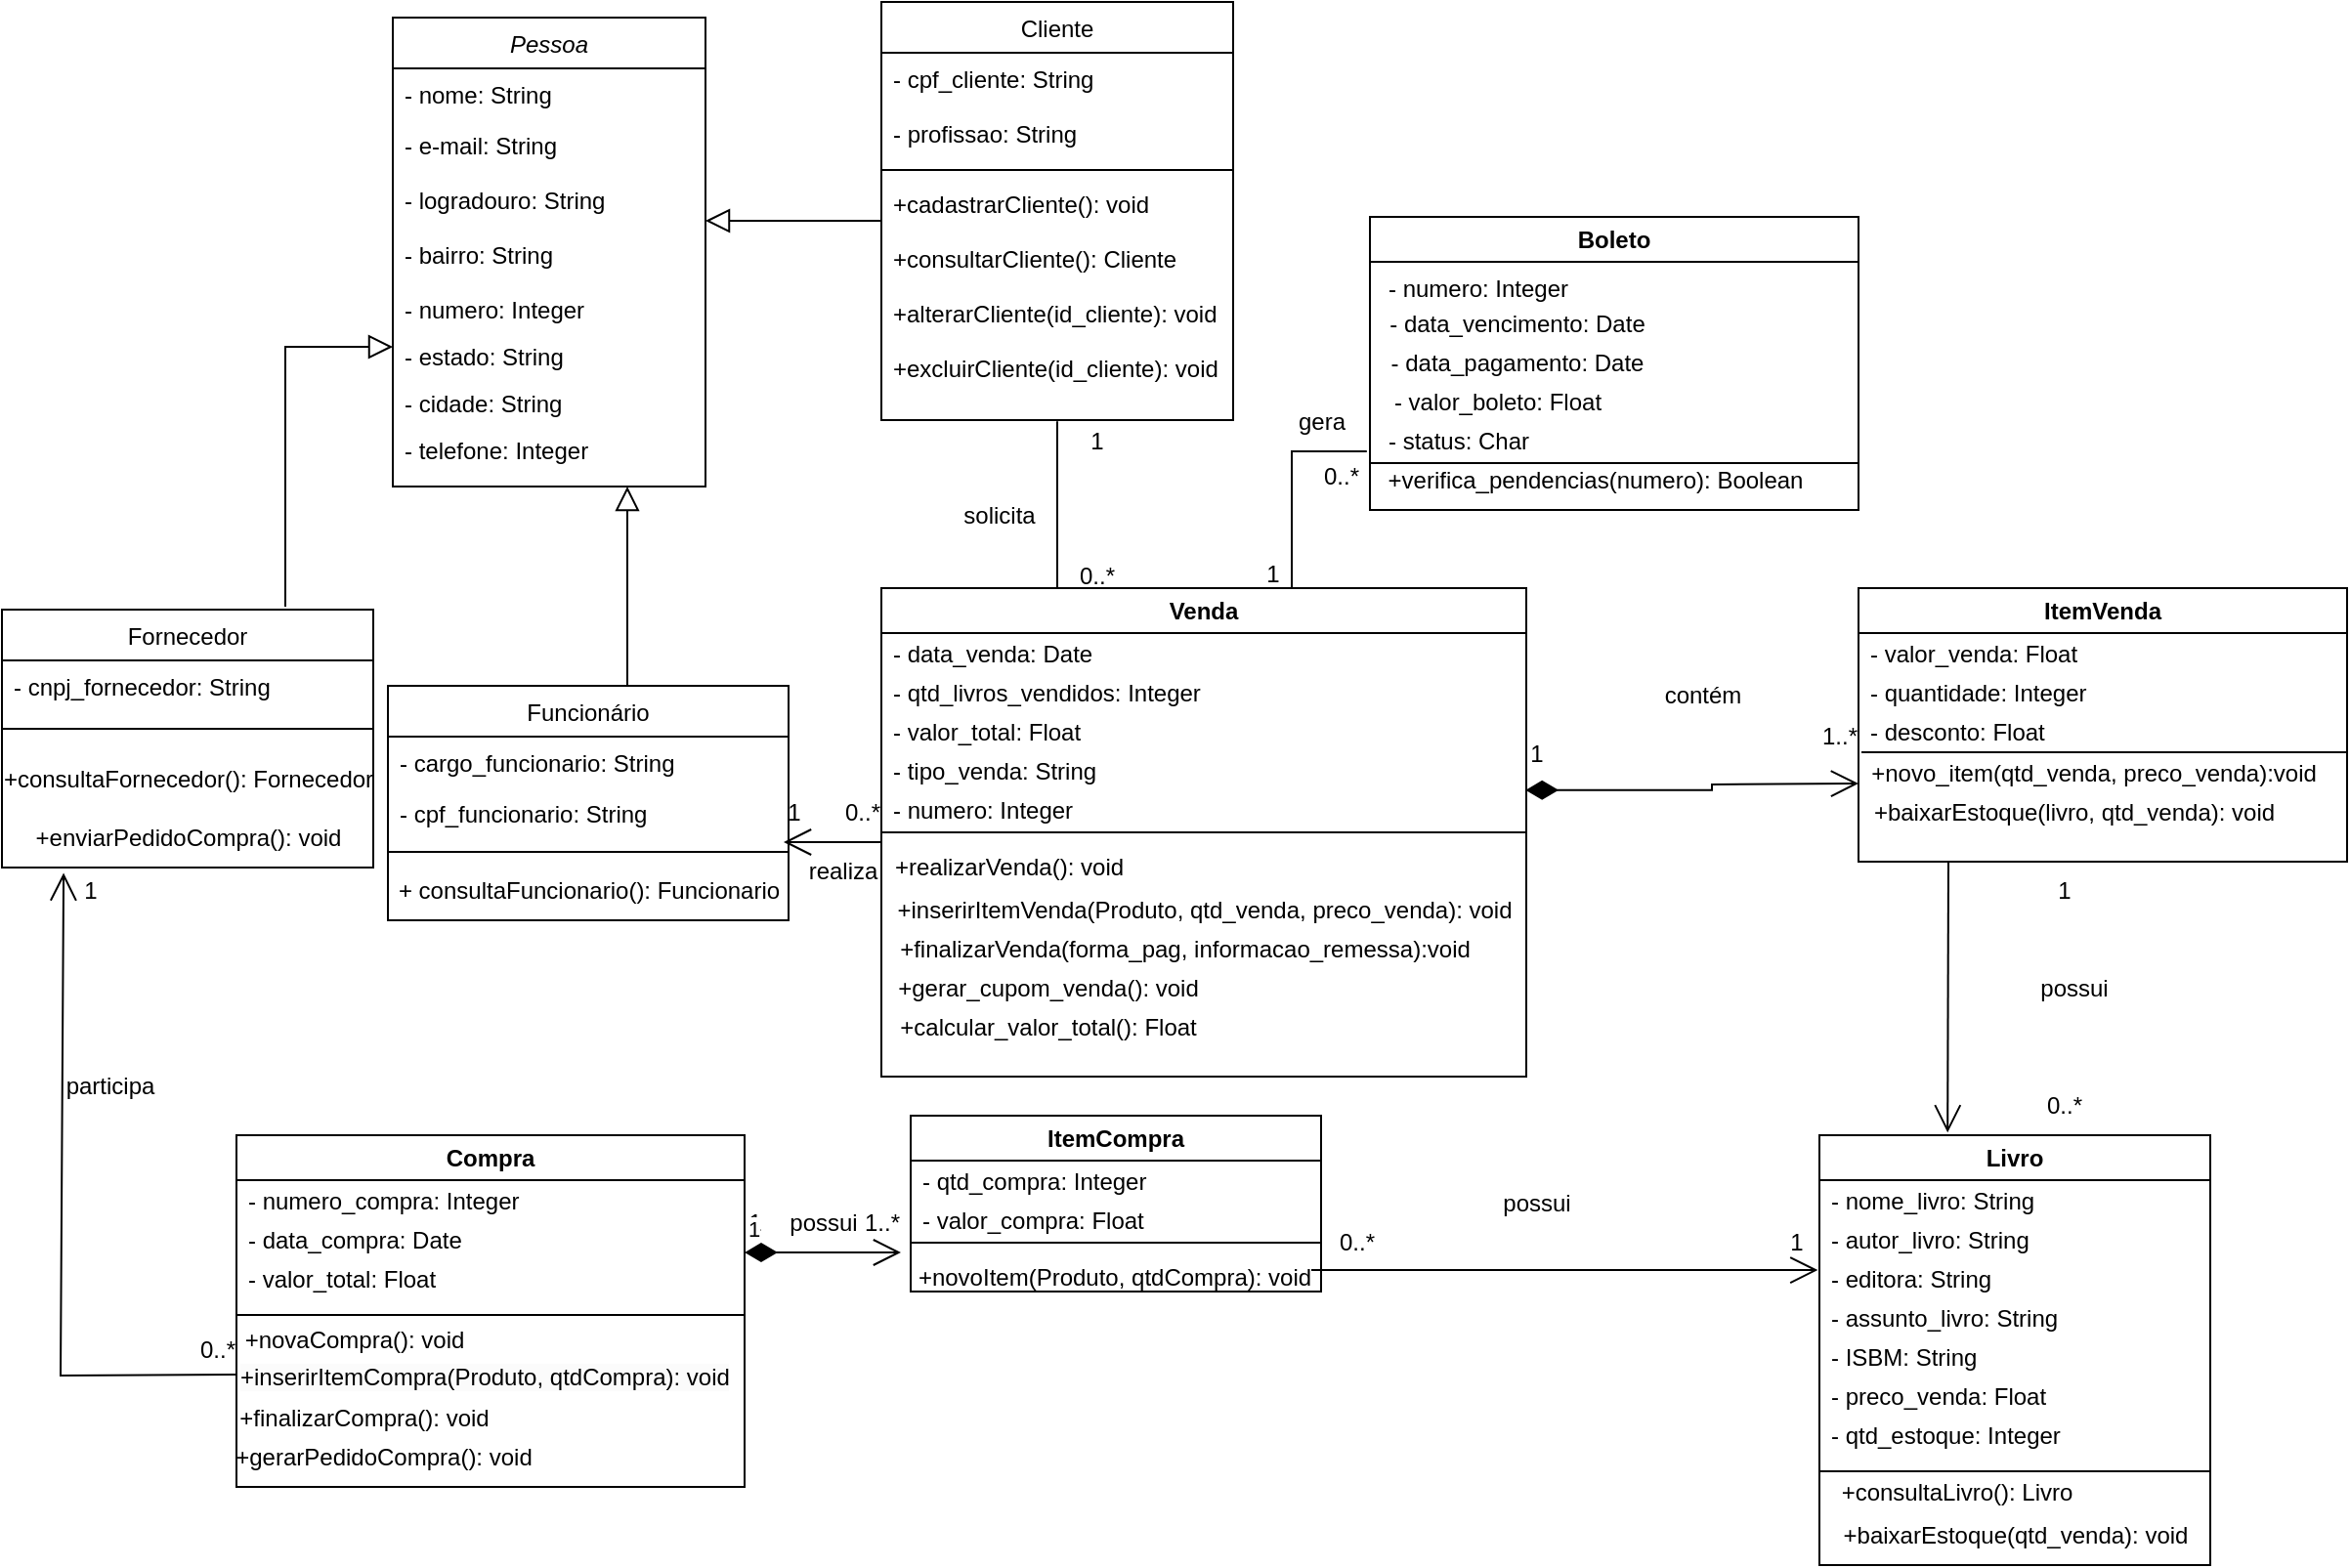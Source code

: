 <mxfile version="21.7.1" type="github">
  <diagram id="C5RBs43oDa-KdzZeNtuy" name="Page-1">
    <mxGraphModel dx="2117" dy="1735" grid="1" gridSize="10" guides="1" tooltips="1" connect="1" arrows="1" fold="1" page="1" pageScale="1" pageWidth="827" pageHeight="1169" math="0" shadow="0">
      <root>
        <mxCell id="WIyWlLk6GJQsqaUBKTNV-0" />
        <mxCell id="WIyWlLk6GJQsqaUBKTNV-1" parent="WIyWlLk6GJQsqaUBKTNV-0" />
        <mxCell id="zkfFHV4jXpPFQw0GAbJ--0" value="Pessoa" style="swimlane;fontStyle=2;align=center;verticalAlign=top;childLayout=stackLayout;horizontal=1;startSize=26;horizontalStack=0;resizeParent=1;resizeLast=0;collapsible=1;marginBottom=0;rounded=0;shadow=0;strokeWidth=1;" parent="WIyWlLk6GJQsqaUBKTNV-1" vertex="1">
          <mxGeometry x="150" y="-92" width="160" height="240" as="geometry">
            <mxRectangle x="230" y="140" width="160" height="26" as="alternateBounds" />
          </mxGeometry>
        </mxCell>
        <mxCell id="8dxnfPyvJ1v5oPELOGiW-13" value="- nome: String" style="text;align=left;verticalAlign=top;spacingLeft=4;spacingRight=4;overflow=hidden;rotatable=0;points=[[0,0.5],[1,0.5]];portConstraint=eastwest;" vertex="1" parent="zkfFHV4jXpPFQw0GAbJ--0">
          <mxGeometry y="26" width="160" height="26" as="geometry" />
        </mxCell>
        <mxCell id="8dxnfPyvJ1v5oPELOGiW-15" value="- e-mail: String" style="text;align=left;verticalAlign=top;spacingLeft=4;spacingRight=4;overflow=hidden;rotatable=0;points=[[0,0.5],[1,0.5]];portConstraint=eastwest;rounded=0;shadow=0;html=0;" vertex="1" parent="zkfFHV4jXpPFQw0GAbJ--0">
          <mxGeometry y="52" width="160" height="28" as="geometry" />
        </mxCell>
        <mxCell id="8dxnfPyvJ1v5oPELOGiW-14" value="- logradouro: String" style="text;align=left;verticalAlign=top;spacingLeft=4;spacingRight=4;overflow=hidden;rotatable=0;points=[[0,0.5],[1,0.5]];portConstraint=eastwest;rounded=0;shadow=0;html=0;" vertex="1" parent="zkfFHV4jXpPFQw0GAbJ--0">
          <mxGeometry y="80" width="160" height="28" as="geometry" />
        </mxCell>
        <mxCell id="8dxnfPyvJ1v5oPELOGiW-121" value="- bairro: String" style="text;align=left;verticalAlign=top;spacingLeft=4;spacingRight=4;overflow=hidden;rotatable=0;points=[[0,0.5],[1,0.5]];portConstraint=eastwest;rounded=0;shadow=0;html=0;" vertex="1" parent="zkfFHV4jXpPFQw0GAbJ--0">
          <mxGeometry y="108" width="160" height="28" as="geometry" />
        </mxCell>
        <mxCell id="8dxnfPyvJ1v5oPELOGiW-16" value="- numero: Integer" style="text;align=left;verticalAlign=top;spacingLeft=4;spacingRight=4;overflow=hidden;rotatable=0;points=[[0,0.5],[1,0.5]];portConstraint=eastwest;rounded=0;shadow=0;html=0;" vertex="1" parent="zkfFHV4jXpPFQw0GAbJ--0">
          <mxGeometry y="136" width="160" height="24" as="geometry" />
        </mxCell>
        <mxCell id="8dxnfPyvJ1v5oPELOGiW-123" value="- estado: String" style="text;align=left;verticalAlign=top;spacingLeft=4;spacingRight=4;overflow=hidden;rotatable=0;points=[[0,0.5],[1,0.5]];portConstraint=eastwest;rounded=0;shadow=0;html=0;" vertex="1" parent="zkfFHV4jXpPFQw0GAbJ--0">
          <mxGeometry y="160" width="160" height="24" as="geometry" />
        </mxCell>
        <mxCell id="8dxnfPyvJ1v5oPELOGiW-124" value="- cidade: String" style="text;align=left;verticalAlign=top;spacingLeft=4;spacingRight=4;overflow=hidden;rotatable=0;points=[[0,0.5],[1,0.5]];portConstraint=eastwest;rounded=0;shadow=0;html=0;" vertex="1" parent="zkfFHV4jXpPFQw0GAbJ--0">
          <mxGeometry y="184" width="160" height="24" as="geometry" />
        </mxCell>
        <mxCell id="8dxnfPyvJ1v5oPELOGiW-125" value="- telefone: Integer" style="text;align=left;verticalAlign=top;spacingLeft=4;spacingRight=4;overflow=hidden;rotatable=0;points=[[0,0.5],[1,0.5]];portConstraint=eastwest;rounded=0;shadow=0;html=0;" vertex="1" parent="zkfFHV4jXpPFQw0GAbJ--0">
          <mxGeometry y="208" width="160" height="24" as="geometry" />
        </mxCell>
        <mxCell id="zkfFHV4jXpPFQw0GAbJ--6" value="Cliente" style="swimlane;fontStyle=0;align=center;verticalAlign=top;childLayout=stackLayout;horizontal=1;startSize=26;horizontalStack=0;resizeParent=1;resizeLast=0;collapsible=1;marginBottom=0;rounded=0;shadow=0;strokeWidth=1;" parent="WIyWlLk6GJQsqaUBKTNV-1" vertex="1">
          <mxGeometry x="400" y="-100" width="180" height="214" as="geometry">
            <mxRectangle x="130" y="380" width="160" height="26" as="alternateBounds" />
          </mxGeometry>
        </mxCell>
        <mxCell id="8dxnfPyvJ1v5oPELOGiW-11" value="- cpf_cliente: String" style="text;align=left;verticalAlign=top;spacingLeft=4;spacingRight=4;overflow=hidden;rotatable=0;points=[[0,0.5],[1,0.5]];portConstraint=eastwest;rounded=0;shadow=0;html=0;" vertex="1" parent="zkfFHV4jXpPFQw0GAbJ--6">
          <mxGeometry y="26" width="180" height="28" as="geometry" />
        </mxCell>
        <mxCell id="8dxnfPyvJ1v5oPELOGiW-9" value="- profissao: String" style="text;align=left;verticalAlign=top;spacingLeft=4;spacingRight=4;overflow=hidden;rotatable=0;points=[[0,0.5],[1,0.5]];portConstraint=eastwest;rounded=0;shadow=0;html=0;" vertex="1" parent="zkfFHV4jXpPFQw0GAbJ--6">
          <mxGeometry y="54" width="180" height="28" as="geometry" />
        </mxCell>
        <mxCell id="8dxnfPyvJ1v5oPELOGiW-127" value="" style="line;strokeWidth=1;fillColor=none;align=left;verticalAlign=middle;spacingTop=-1;spacingLeft=3;spacingRight=3;rotatable=0;labelPosition=right;points=[];portConstraint=eastwest;strokeColor=inherit;" vertex="1" parent="zkfFHV4jXpPFQw0GAbJ--6">
          <mxGeometry y="82" width="180" height="8" as="geometry" />
        </mxCell>
        <mxCell id="8dxnfPyvJ1v5oPELOGiW-130" value="+cadastrarCliente(): void" style="text;align=left;verticalAlign=top;spacingLeft=4;spacingRight=4;overflow=hidden;rotatable=0;points=[[0,0.5],[1,0.5]];portConstraint=eastwest;rounded=0;shadow=0;html=0;" vertex="1" parent="zkfFHV4jXpPFQw0GAbJ--6">
          <mxGeometry y="90" width="180" height="28" as="geometry" />
        </mxCell>
        <mxCell id="8dxnfPyvJ1v5oPELOGiW-131" value="+consultarCliente(): Cliente" style="text;align=left;verticalAlign=top;spacingLeft=4;spacingRight=4;overflow=hidden;rotatable=0;points=[[0,0.5],[1,0.5]];portConstraint=eastwest;rounded=0;shadow=0;html=0;" vertex="1" parent="zkfFHV4jXpPFQw0GAbJ--6">
          <mxGeometry y="118" width="180" height="28" as="geometry" />
        </mxCell>
        <mxCell id="8dxnfPyvJ1v5oPELOGiW-132" value="+alterarCliente(id_cliente): void" style="text;align=left;verticalAlign=top;spacingLeft=4;spacingRight=4;overflow=hidden;rotatable=0;points=[[0,0.5],[1,0.5]];portConstraint=eastwest;rounded=0;shadow=0;html=0;" vertex="1" parent="zkfFHV4jXpPFQw0GAbJ--6">
          <mxGeometry y="146" width="180" height="28" as="geometry" />
        </mxCell>
        <mxCell id="8dxnfPyvJ1v5oPELOGiW-133" value="+excluirCliente(id_cliente): void" style="text;align=left;verticalAlign=top;spacingLeft=4;spacingRight=4;overflow=hidden;rotatable=0;points=[[0,0.5],[1,0.5]];portConstraint=eastwest;rounded=0;shadow=0;html=0;" vertex="1" parent="zkfFHV4jXpPFQw0GAbJ--6">
          <mxGeometry y="174" width="180" height="28" as="geometry" />
        </mxCell>
        <mxCell id="zkfFHV4jXpPFQw0GAbJ--12" value="" style="endArrow=block;endSize=10;endFill=0;shadow=0;strokeWidth=1;rounded=0;edgeStyle=elbowEdgeStyle;elbow=vertical;exitX=0.5;exitY=0;exitDx=0;exitDy=0;" parent="WIyWlLk6GJQsqaUBKTNV-1" edge="1">
          <mxGeometry width="160" relative="1" as="geometry">
            <mxPoint x="95" y="209.5" as="sourcePoint" />
            <mxPoint x="150" y="76.5" as="targetPoint" />
            <Array as="points">
              <mxPoint x="120" y="76.5" />
            </Array>
          </mxGeometry>
        </mxCell>
        <mxCell id="zkfFHV4jXpPFQw0GAbJ--13" value="Funcionário" style="swimlane;fontStyle=0;align=center;verticalAlign=top;childLayout=stackLayout;horizontal=1;startSize=26;horizontalStack=0;resizeParent=1;resizeLast=0;collapsible=1;marginBottom=0;rounded=0;shadow=0;strokeWidth=1;" parent="WIyWlLk6GJQsqaUBKTNV-1" vertex="1">
          <mxGeometry x="147.5" y="250" width="205" height="120" as="geometry">
            <mxRectangle x="340" y="380" width="170" height="26" as="alternateBounds" />
          </mxGeometry>
        </mxCell>
        <mxCell id="zkfFHV4jXpPFQw0GAbJ--14" value="- cargo_funcionario: String" style="text;align=left;verticalAlign=top;spacingLeft=4;spacingRight=4;overflow=hidden;rotatable=0;points=[[0,0.5],[1,0.5]];portConstraint=eastwest;" parent="zkfFHV4jXpPFQw0GAbJ--13" vertex="1">
          <mxGeometry y="26" width="205" height="26" as="geometry" />
        </mxCell>
        <mxCell id="8dxnfPyvJ1v5oPELOGiW-18" value="- cpf_funcionario: String" style="text;align=left;verticalAlign=top;spacingLeft=4;spacingRight=4;overflow=hidden;rotatable=0;points=[[0,0.5],[1,0.5]];portConstraint=eastwest;" vertex="1" parent="zkfFHV4jXpPFQw0GAbJ--13">
          <mxGeometry y="52" width="205" height="28" as="geometry" />
        </mxCell>
        <mxCell id="8dxnfPyvJ1v5oPELOGiW-140" value="" style="line;strokeWidth=1;fillColor=none;align=left;verticalAlign=middle;spacingTop=-1;spacingLeft=3;spacingRight=3;rotatable=0;labelPosition=right;points=[];portConstraint=eastwest;strokeColor=inherit;" vertex="1" parent="zkfFHV4jXpPFQw0GAbJ--13">
          <mxGeometry y="80" width="205" height="10" as="geometry" />
        </mxCell>
        <mxCell id="8dxnfPyvJ1v5oPELOGiW-141" value="+ consultaFuncionario(): Funcionario" style="text;html=1;align=center;verticalAlign=middle;resizable=0;points=[];autosize=1;strokeColor=none;fillColor=none;" vertex="1" parent="zkfFHV4jXpPFQw0GAbJ--13">
          <mxGeometry y="90" width="205" height="30" as="geometry" />
        </mxCell>
        <mxCell id="zkfFHV4jXpPFQw0GAbJ--16" value="" style="endArrow=block;endSize=10;endFill=0;shadow=0;strokeWidth=1;rounded=0;edgeStyle=elbowEdgeStyle;elbow=vertical;" parent="WIyWlLk6GJQsqaUBKTNV-1" source="zkfFHV4jXpPFQw0GAbJ--13" target="zkfFHV4jXpPFQw0GAbJ--0" edge="1">
          <mxGeometry width="160" relative="1" as="geometry">
            <mxPoint x="140" y="263" as="sourcePoint" />
            <mxPoint x="240" y="161" as="targetPoint" />
            <Array as="points">
              <mxPoint x="270" y="170" />
            </Array>
          </mxGeometry>
        </mxCell>
        <mxCell id="zkfFHV4jXpPFQw0GAbJ--17" value="Fornecedor" style="swimlane;fontStyle=0;align=center;verticalAlign=top;childLayout=stackLayout;horizontal=1;startSize=26;horizontalStack=0;resizeParent=1;resizeLast=0;collapsible=1;marginBottom=0;rounded=0;shadow=0;strokeWidth=1;" parent="WIyWlLk6GJQsqaUBKTNV-1" vertex="1">
          <mxGeometry x="-50" y="211" width="190" height="132" as="geometry">
            <mxRectangle x="550" y="140" width="160" height="26" as="alternateBounds" />
          </mxGeometry>
        </mxCell>
        <mxCell id="zkfFHV4jXpPFQw0GAbJ--18" value="- cnpj_fornecedor: String" style="text;align=left;verticalAlign=top;spacingLeft=4;spacingRight=4;overflow=hidden;rotatable=0;points=[[0,0.5],[1,0.5]];portConstraint=eastwest;" parent="zkfFHV4jXpPFQw0GAbJ--17" vertex="1">
          <mxGeometry y="26" width="190" height="24" as="geometry" />
        </mxCell>
        <mxCell id="8dxnfPyvJ1v5oPELOGiW-161" value="" style="line;strokeWidth=1;fillColor=none;align=left;verticalAlign=middle;spacingTop=-1;spacingLeft=3;spacingRight=3;rotatable=0;labelPosition=right;points=[];portConstraint=eastwest;strokeColor=inherit;" vertex="1" parent="zkfFHV4jXpPFQw0GAbJ--17">
          <mxGeometry y="50" width="190" height="22" as="geometry" />
        </mxCell>
        <mxCell id="8dxnfPyvJ1v5oPELOGiW-163" value="+consultaFornecedor(): Fornecedor" style="text;html=1;align=center;verticalAlign=middle;resizable=0;points=[];autosize=1;strokeColor=none;fillColor=none;" vertex="1" parent="zkfFHV4jXpPFQw0GAbJ--17">
          <mxGeometry y="72" width="190" height="30" as="geometry" />
        </mxCell>
        <mxCell id="8dxnfPyvJ1v5oPELOGiW-187" value="+enviarPedidoCompra(): void" style="text;html=1;align=center;verticalAlign=middle;resizable=0;points=[];autosize=1;strokeColor=none;fillColor=none;" vertex="1" parent="zkfFHV4jXpPFQw0GAbJ--17">
          <mxGeometry y="102" width="190" height="30" as="geometry" />
        </mxCell>
        <mxCell id="8dxnfPyvJ1v5oPELOGiW-19" value="Livro" style="swimlane;whiteSpace=wrap;html=1;startSize=23;" vertex="1" parent="WIyWlLk6GJQsqaUBKTNV-1">
          <mxGeometry x="880" y="480" width="200" height="220" as="geometry" />
        </mxCell>
        <mxCell id="8dxnfPyvJ1v5oPELOGiW-21" value="- nome_livro: String" style="text;align=left;verticalAlign=top;spacingLeft=4;spacingRight=4;overflow=hidden;rotatable=0;points=[[0,0.5],[1,0.5]];portConstraint=eastwest;rounded=0;shadow=0;html=0;" vertex="1" parent="8dxnfPyvJ1v5oPELOGiW-19">
          <mxGeometry y="20" width="150" height="28" as="geometry" />
        </mxCell>
        <mxCell id="8dxnfPyvJ1v5oPELOGiW-22" value="- autor_livro: String" style="text;align=left;verticalAlign=top;spacingLeft=4;spacingRight=4;overflow=hidden;rotatable=0;points=[[0,0.5],[1,0.5]];portConstraint=eastwest;rounded=0;shadow=0;html=0;" vertex="1" parent="8dxnfPyvJ1v5oPELOGiW-19">
          <mxGeometry y="40" width="150" height="28" as="geometry" />
        </mxCell>
        <mxCell id="8dxnfPyvJ1v5oPELOGiW-23" value="- editora: String" style="text;align=left;verticalAlign=top;spacingLeft=4;spacingRight=4;overflow=hidden;rotatable=0;points=[[0,0.5],[1,0.5]];portConstraint=eastwest;rounded=0;shadow=0;html=0;" vertex="1" parent="8dxnfPyvJ1v5oPELOGiW-19">
          <mxGeometry y="60" width="150" height="28" as="geometry" />
        </mxCell>
        <mxCell id="8dxnfPyvJ1v5oPELOGiW-24" value="- assunto_livro: String" style="text;align=left;verticalAlign=top;spacingLeft=4;spacingRight=4;overflow=hidden;rotatable=0;points=[[0,0.5],[1,0.5]];portConstraint=eastwest;rounded=0;shadow=0;html=0;" vertex="1" parent="8dxnfPyvJ1v5oPELOGiW-19">
          <mxGeometry y="80" width="150" height="28" as="geometry" />
        </mxCell>
        <mxCell id="8dxnfPyvJ1v5oPELOGiW-25" value="- ISBM: String" style="text;align=left;verticalAlign=top;spacingLeft=4;spacingRight=4;overflow=hidden;rotatable=0;points=[[0,0.5],[1,0.5]];portConstraint=eastwest;rounded=0;shadow=0;html=0;" vertex="1" parent="8dxnfPyvJ1v5oPELOGiW-19">
          <mxGeometry y="100" width="150" height="28" as="geometry" />
        </mxCell>
        <mxCell id="8dxnfPyvJ1v5oPELOGiW-27" value="- preco_venda: Float" style="text;align=left;verticalAlign=top;spacingLeft=4;spacingRight=4;overflow=hidden;rotatable=0;points=[[0,0.5],[1,0.5]];portConstraint=eastwest;rounded=0;shadow=0;html=0;" vertex="1" parent="8dxnfPyvJ1v5oPELOGiW-19">
          <mxGeometry y="120" width="150" height="28" as="geometry" />
        </mxCell>
        <mxCell id="8dxnfPyvJ1v5oPELOGiW-28" value="- qtd_estoque: Integer" style="text;align=left;verticalAlign=top;spacingLeft=4;spacingRight=4;overflow=hidden;rotatable=0;points=[[0,0.5],[1,0.5]];portConstraint=eastwest;rounded=0;shadow=0;html=0;" vertex="1" parent="8dxnfPyvJ1v5oPELOGiW-19">
          <mxGeometry y="140" width="150" height="28" as="geometry" />
        </mxCell>
        <mxCell id="8dxnfPyvJ1v5oPELOGiW-158" value="" style="line;strokeWidth=1;fillColor=none;align=left;verticalAlign=middle;spacingTop=-1;spacingLeft=3;spacingRight=3;rotatable=0;labelPosition=right;points=[];portConstraint=eastwest;strokeColor=inherit;" vertex="1" parent="8dxnfPyvJ1v5oPELOGiW-19">
          <mxGeometry y="168" width="200" height="8" as="geometry" />
        </mxCell>
        <mxCell id="8dxnfPyvJ1v5oPELOGiW-159" value="+consultaLivro(): Livro" style="text;html=1;align=center;verticalAlign=middle;resizable=0;points=[];autosize=1;strokeColor=none;fillColor=none;" vertex="1" parent="8dxnfPyvJ1v5oPELOGiW-19">
          <mxGeometry y="168" width="140" height="30" as="geometry" />
        </mxCell>
        <mxCell id="8dxnfPyvJ1v5oPELOGiW-160" value="+baixarEstoque(qtd_venda): void" style="text;html=1;align=center;verticalAlign=middle;resizable=0;points=[];autosize=1;strokeColor=none;fillColor=none;" vertex="1" parent="8dxnfPyvJ1v5oPELOGiW-19">
          <mxGeometry y="190" width="200" height="30" as="geometry" />
        </mxCell>
        <mxCell id="8dxnfPyvJ1v5oPELOGiW-29" value="Venda" style="swimlane;whiteSpace=wrap;html=1;" vertex="1" parent="WIyWlLk6GJQsqaUBKTNV-1">
          <mxGeometry x="400" y="200" width="330" height="250" as="geometry" />
        </mxCell>
        <mxCell id="8dxnfPyvJ1v5oPELOGiW-30" value="- data_venda: Date" style="text;align=left;verticalAlign=top;spacingLeft=4;spacingRight=4;overflow=hidden;rotatable=0;points=[[0,0.5],[1,0.5]];portConstraint=eastwest;rounded=0;shadow=0;html=0;" vertex="1" parent="8dxnfPyvJ1v5oPELOGiW-29">
          <mxGeometry y="20" width="150" height="28" as="geometry" />
        </mxCell>
        <mxCell id="8dxnfPyvJ1v5oPELOGiW-33" value="- qtd_livros_vendidos: Integer&#xa;" style="text;align=left;verticalAlign=top;spacingLeft=4;spacingRight=4;overflow=hidden;rotatable=0;points=[[0,0.5],[1,0.5]];portConstraint=eastwest;rounded=0;shadow=0;html=0;" vertex="1" parent="8dxnfPyvJ1v5oPELOGiW-29">
          <mxGeometry y="40" width="170" height="28" as="geometry" />
        </mxCell>
        <mxCell id="8dxnfPyvJ1v5oPELOGiW-34" value="- valor_total: Float" style="text;align=left;verticalAlign=top;spacingLeft=4;spacingRight=4;overflow=hidden;rotatable=0;points=[[0,0.5],[1,0.5]];portConstraint=eastwest;rounded=0;shadow=0;html=0;" vertex="1" parent="8dxnfPyvJ1v5oPELOGiW-29">
          <mxGeometry y="60" width="150" height="28" as="geometry" />
        </mxCell>
        <mxCell id="8dxnfPyvJ1v5oPELOGiW-35" value="- tipo_venda: String" style="text;align=left;verticalAlign=top;spacingLeft=4;spacingRight=4;overflow=hidden;rotatable=0;points=[[0,0.5],[1,0.5]];portConstraint=eastwest;rounded=0;shadow=0;html=0;" vertex="1" parent="8dxnfPyvJ1v5oPELOGiW-29">
          <mxGeometry y="80" width="150" height="28" as="geometry" />
        </mxCell>
        <mxCell id="8dxnfPyvJ1v5oPELOGiW-36" value="- numero: Integer" style="text;align=left;verticalAlign=top;spacingLeft=4;spacingRight=4;overflow=hidden;rotatable=0;points=[[0,0.5],[1,0.5]];portConstraint=eastwest;rounded=0;shadow=0;html=0;" vertex="1" parent="8dxnfPyvJ1v5oPELOGiW-29">
          <mxGeometry y="100" width="150" height="28" as="geometry" />
        </mxCell>
        <mxCell id="8dxnfPyvJ1v5oPELOGiW-134" value="" style="line;strokeWidth=1;fillColor=none;align=left;verticalAlign=middle;spacingTop=-1;spacingLeft=3;spacingRight=3;rotatable=0;labelPosition=right;points=[];portConstraint=eastwest;strokeColor=inherit;" vertex="1" parent="8dxnfPyvJ1v5oPELOGiW-29">
          <mxGeometry y="120" width="330" height="10" as="geometry" />
        </mxCell>
        <mxCell id="8dxnfPyvJ1v5oPELOGiW-143" value="+realizarVenda(): void" style="text;html=1;align=center;verticalAlign=middle;resizable=0;points=[];autosize=1;strokeColor=none;fillColor=none;" vertex="1" parent="8dxnfPyvJ1v5oPELOGiW-29">
          <mxGeometry x="-5" y="128" width="140" height="30" as="geometry" />
        </mxCell>
        <mxCell id="8dxnfPyvJ1v5oPELOGiW-149" value="+finalizarVenda(forma_pag, informacao_remessa):void" style="text;html=1;align=center;verticalAlign=middle;resizable=0;points=[];autosize=1;strokeColor=none;fillColor=none;" vertex="1" parent="8dxnfPyvJ1v5oPELOGiW-29">
          <mxGeometry x="-5" y="170" width="320" height="30" as="geometry" />
        </mxCell>
        <mxCell id="8dxnfPyvJ1v5oPELOGiW-144" value="+inserirItemVenda(Produto, qtd_venda, preco_venda): void" style="text;html=1;align=center;verticalAlign=middle;resizable=0;points=[];autosize=1;strokeColor=none;fillColor=none;" vertex="1" parent="8dxnfPyvJ1v5oPELOGiW-29">
          <mxGeometry x="-5" y="150" width="340" height="30" as="geometry" />
        </mxCell>
        <mxCell id="8dxnfPyvJ1v5oPELOGiW-150" value="+gerar_cupom_venda(): void" style="text;html=1;align=center;verticalAlign=middle;resizable=0;points=[];autosize=1;strokeColor=none;fillColor=none;" vertex="1" parent="8dxnfPyvJ1v5oPELOGiW-29">
          <mxGeometry x="-5" y="190" width="180" height="30" as="geometry" />
        </mxCell>
        <mxCell id="8dxnfPyvJ1v5oPELOGiW-151" value="+calcular_valor_total(): Float" style="text;html=1;align=center;verticalAlign=middle;resizable=0;points=[];autosize=1;strokeColor=none;fillColor=none;" vertex="1" parent="8dxnfPyvJ1v5oPELOGiW-29">
          <mxGeometry x="-5" y="210" width="180" height="30" as="geometry" />
        </mxCell>
        <mxCell id="8dxnfPyvJ1v5oPELOGiW-37" value="ItemVenda" style="swimlane;whiteSpace=wrap;html=1;" vertex="1" parent="WIyWlLk6GJQsqaUBKTNV-1">
          <mxGeometry x="900" y="200" width="250" height="140" as="geometry" />
        </mxCell>
        <mxCell id="8dxnfPyvJ1v5oPELOGiW-38" value="- valor_venda: Float" style="text;align=left;verticalAlign=top;spacingLeft=4;spacingRight=4;overflow=hidden;rotatable=0;points=[[0,0.5],[1,0.5]];portConstraint=eastwest;rounded=0;shadow=0;html=0;" vertex="1" parent="8dxnfPyvJ1v5oPELOGiW-37">
          <mxGeometry y="20" width="150" height="28" as="geometry" />
        </mxCell>
        <mxCell id="8dxnfPyvJ1v5oPELOGiW-39" value="- quantidade: Integer" style="text;align=left;verticalAlign=top;spacingLeft=4;spacingRight=4;overflow=hidden;rotatable=0;points=[[0,0.5],[1,0.5]];portConstraint=eastwest;rounded=0;shadow=0;html=0;" vertex="1" parent="8dxnfPyvJ1v5oPELOGiW-37">
          <mxGeometry y="40" width="150" height="28" as="geometry" />
        </mxCell>
        <mxCell id="8dxnfPyvJ1v5oPELOGiW-42" value="- desconto: Float" style="text;align=left;verticalAlign=top;spacingLeft=4;spacingRight=4;overflow=hidden;rotatable=0;points=[[0,0.5],[1,0.5]];portConstraint=eastwest;rounded=0;shadow=0;html=0;" vertex="1" parent="8dxnfPyvJ1v5oPELOGiW-37">
          <mxGeometry y="60" width="150" height="28" as="geometry" />
        </mxCell>
        <mxCell id="8dxnfPyvJ1v5oPELOGiW-155" value="" style="line;strokeWidth=1;fillColor=none;align=left;verticalAlign=middle;spacingTop=-1;spacingLeft=3;spacingRight=3;rotatable=0;labelPosition=right;points=[];portConstraint=eastwest;strokeColor=inherit;" vertex="1" parent="8dxnfPyvJ1v5oPELOGiW-37">
          <mxGeometry x="1.5" y="80" width="248.5" height="8" as="geometry" />
        </mxCell>
        <mxCell id="8dxnfPyvJ1v5oPELOGiW-156" value="+novo_item(qtd_venda, preco_venda):void" style="text;html=1;align=center;verticalAlign=middle;resizable=0;points=[];autosize=1;strokeColor=none;fillColor=none;" vertex="1" parent="8dxnfPyvJ1v5oPELOGiW-37">
          <mxGeometry x="-5" y="80" width="250" height="30" as="geometry" />
        </mxCell>
        <mxCell id="8dxnfPyvJ1v5oPELOGiW-157" value="+baixarEstoque(livro, qtd_venda): void" style="text;html=1;align=center;verticalAlign=middle;resizable=0;points=[];autosize=1;strokeColor=none;fillColor=none;" vertex="1" parent="8dxnfPyvJ1v5oPELOGiW-37">
          <mxGeometry x="-5" y="100" width="230" height="30" as="geometry" />
        </mxCell>
        <mxCell id="8dxnfPyvJ1v5oPELOGiW-41" value="" style="endArrow=block;endSize=10;endFill=0;shadow=0;strokeWidth=1;rounded=0;edgeStyle=elbowEdgeStyle;elbow=vertical;" edge="1" parent="WIyWlLk6GJQsqaUBKTNV-1">
          <mxGeometry width="160" relative="1" as="geometry">
            <mxPoint x="400" y="10" as="sourcePoint" />
            <mxPoint x="310" y="12" as="targetPoint" />
            <Array as="points">
              <mxPoint x="390" y="12" />
            </Array>
          </mxGeometry>
        </mxCell>
        <mxCell id="8dxnfPyvJ1v5oPELOGiW-45" value="realiza" style="text;html=1;align=center;verticalAlign=middle;resizable=0;points=[];autosize=1;strokeColor=none;fillColor=none;" vertex="1" parent="WIyWlLk6GJQsqaUBKTNV-1">
          <mxGeometry x="350" y="330" width="60" height="30" as="geometry" />
        </mxCell>
        <mxCell id="8dxnfPyvJ1v5oPELOGiW-51" value="ItemCompra" style="swimlane;whiteSpace=wrap;html=1;startSize=23;" vertex="1" parent="WIyWlLk6GJQsqaUBKTNV-1">
          <mxGeometry x="415" y="470" width="210" height="90" as="geometry" />
        </mxCell>
        <mxCell id="8dxnfPyvJ1v5oPELOGiW-53" value="- qtd_compra: Integer" style="text;align=left;verticalAlign=top;spacingLeft=4;spacingRight=4;overflow=hidden;rotatable=0;points=[[0,0.5],[1,0.5]];portConstraint=eastwest;rounded=0;shadow=0;html=0;" vertex="1" parent="8dxnfPyvJ1v5oPELOGiW-51">
          <mxGeometry y="20" width="150" height="28" as="geometry" />
        </mxCell>
        <mxCell id="8dxnfPyvJ1v5oPELOGiW-54" value="- valor_compra: Float" style="text;align=left;verticalAlign=top;spacingLeft=4;spacingRight=4;overflow=hidden;rotatable=0;points=[[0,0.5],[1,0.5]];portConstraint=eastwest;rounded=0;shadow=0;html=0;" vertex="1" parent="8dxnfPyvJ1v5oPELOGiW-51">
          <mxGeometry y="40" width="150" height="28" as="geometry" />
        </mxCell>
        <mxCell id="8dxnfPyvJ1v5oPELOGiW-176" value="" style="line;strokeWidth=1;fillColor=none;align=left;verticalAlign=middle;spacingTop=-1;spacingLeft=3;spacingRight=3;rotatable=0;labelPosition=right;points=[];portConstraint=eastwest;strokeColor=inherit;" vertex="1" parent="8dxnfPyvJ1v5oPELOGiW-51">
          <mxGeometry y="61" width="210" height="8" as="geometry" />
        </mxCell>
        <mxCell id="8dxnfPyvJ1v5oPELOGiW-178" value="+novoItem(Produto, qtdCompra): void" style="text;html=1;align=center;verticalAlign=middle;resizable=0;points=[];autosize=1;strokeColor=none;fillColor=none;" vertex="1" parent="8dxnfPyvJ1v5oPELOGiW-51">
          <mxGeometry x="-6.25" y="68" width="220" height="30" as="geometry" />
        </mxCell>
        <mxCell id="8dxnfPyvJ1v5oPELOGiW-55" value="Compra" style="swimlane;whiteSpace=wrap;html=1;startSize=23;" vertex="1" parent="WIyWlLk6GJQsqaUBKTNV-1">
          <mxGeometry x="70" y="480" width="260" height="180" as="geometry" />
        </mxCell>
        <mxCell id="8dxnfPyvJ1v5oPELOGiW-56" value="- numero_compra: Integer" style="text;align=left;verticalAlign=top;spacingLeft=4;spacingRight=4;overflow=hidden;rotatable=0;points=[[0,0.5],[1,0.5]];portConstraint=eastwest;rounded=0;shadow=0;html=0;" vertex="1" parent="8dxnfPyvJ1v5oPELOGiW-55">
          <mxGeometry y="20" width="150" height="28" as="geometry" />
        </mxCell>
        <mxCell id="8dxnfPyvJ1v5oPELOGiW-58" value="- data_compra: Date" style="text;align=left;verticalAlign=top;spacingLeft=4;spacingRight=4;overflow=hidden;rotatable=0;points=[[0,0.5],[1,0.5]];portConstraint=eastwest;rounded=0;shadow=0;html=0;" vertex="1" parent="8dxnfPyvJ1v5oPELOGiW-55">
          <mxGeometry y="40" width="150" height="28" as="geometry" />
        </mxCell>
        <mxCell id="8dxnfPyvJ1v5oPELOGiW-59" value="- valor_total: Float" style="text;align=left;verticalAlign=top;spacingLeft=4;spacingRight=4;overflow=hidden;rotatable=0;points=[[0,0.5],[1,0.5]];portConstraint=eastwest;rounded=0;shadow=0;html=0;" vertex="1" parent="8dxnfPyvJ1v5oPELOGiW-55">
          <mxGeometry y="60" width="150" height="28" as="geometry" />
        </mxCell>
        <mxCell id="8dxnfPyvJ1v5oPELOGiW-168" value="" style="line;strokeWidth=1;fillColor=none;align=left;verticalAlign=middle;spacingTop=-1;spacingLeft=3;spacingRight=3;rotatable=0;labelPosition=right;points=[];portConstraint=eastwest;strokeColor=inherit;" vertex="1" parent="8dxnfPyvJ1v5oPELOGiW-55">
          <mxGeometry y="88" width="260" height="8" as="geometry" />
        </mxCell>
        <mxCell id="8dxnfPyvJ1v5oPELOGiW-169" value="+novaCompra(): void&lt;br&gt;" style="text;html=1;align=center;verticalAlign=middle;resizable=0;points=[];autosize=1;strokeColor=none;fillColor=none;" vertex="1" parent="8dxnfPyvJ1v5oPELOGiW-55">
          <mxGeometry x="-10" y="90" width="140" height="30" as="geometry" />
        </mxCell>
        <mxCell id="8dxnfPyvJ1v5oPELOGiW-170" value="&lt;span style=&quot;color: rgb(0, 0, 0); font-family: Helvetica; font-size: 12px; font-style: normal; font-variant-ligatures: normal; font-variant-caps: normal; font-weight: 400; letter-spacing: normal; orphans: 2; text-align: center; text-indent: 0px; text-transform: none; widows: 2; word-spacing: 0px; -webkit-text-stroke-width: 0px; background-color: rgb(251, 251, 251); text-decoration-thickness: initial; text-decoration-style: initial; text-decoration-color: initial; float: none; display: inline !important;&quot;&gt;+inserirItemCompra(Produto, qtdCompra): void&lt;/span&gt;" style="text;whiteSpace=wrap;html=1;" vertex="1" parent="8dxnfPyvJ1v5oPELOGiW-55">
          <mxGeometry y="110" width="260" height="25" as="geometry" />
        </mxCell>
        <mxCell id="8dxnfPyvJ1v5oPELOGiW-173" value="+finalizarCompra(): void" style="text;html=1;align=center;verticalAlign=middle;resizable=0;points=[];autosize=1;strokeColor=none;fillColor=none;" vertex="1" parent="8dxnfPyvJ1v5oPELOGiW-55">
          <mxGeometry x="-10" y="130" width="150" height="30" as="geometry" />
        </mxCell>
        <mxCell id="8dxnfPyvJ1v5oPELOGiW-174" value="+gerarPedidoCompra(): void" style="text;html=1;align=center;verticalAlign=middle;resizable=0;points=[];autosize=1;strokeColor=none;fillColor=none;" vertex="1" parent="8dxnfPyvJ1v5oPELOGiW-55">
          <mxGeometry x="-15" y="150" width="180" height="30" as="geometry" />
        </mxCell>
        <mxCell id="8dxnfPyvJ1v5oPELOGiW-69" value="participa" style="text;html=1;align=center;verticalAlign=middle;resizable=0;points=[];autosize=1;strokeColor=none;fillColor=none;" vertex="1" parent="WIyWlLk6GJQsqaUBKTNV-1">
          <mxGeometry x="-30" y="440" width="70" height="30" as="geometry" />
        </mxCell>
        <mxCell id="8dxnfPyvJ1v5oPELOGiW-71" value="possui" style="text;html=1;align=center;verticalAlign=middle;resizable=0;points=[];autosize=1;strokeColor=none;fillColor=none;" vertex="1" parent="WIyWlLk6GJQsqaUBKTNV-1">
          <mxGeometry x="340" y="510" width="60" height="30" as="geometry" />
        </mxCell>
        <mxCell id="8dxnfPyvJ1v5oPELOGiW-75" value="Boleto" style="swimlane;whiteSpace=wrap;html=1;" vertex="1" parent="WIyWlLk6GJQsqaUBKTNV-1">
          <mxGeometry x="650" y="10" width="250" height="150" as="geometry" />
        </mxCell>
        <mxCell id="8dxnfPyvJ1v5oPELOGiW-81" value="- numero: Integer" style="text;html=1;align=center;verticalAlign=middle;resizable=0;points=[];autosize=1;strokeColor=none;fillColor=none;" vertex="1" parent="8dxnfPyvJ1v5oPELOGiW-75">
          <mxGeometry x="-5" y="22" width="120" height="30" as="geometry" />
        </mxCell>
        <mxCell id="8dxnfPyvJ1v5oPELOGiW-82" value="- data_vencimento: Date" style="text;html=1;align=center;verticalAlign=middle;resizable=0;points=[];autosize=1;strokeColor=none;fillColor=none;" vertex="1" parent="8dxnfPyvJ1v5oPELOGiW-75">
          <mxGeometry y="40" width="150" height="30" as="geometry" />
        </mxCell>
        <mxCell id="8dxnfPyvJ1v5oPELOGiW-84" value="- data_pagamento: Date" style="text;html=1;align=center;verticalAlign=middle;resizable=0;points=[];autosize=1;strokeColor=none;fillColor=none;" vertex="1" parent="8dxnfPyvJ1v5oPELOGiW-75">
          <mxGeometry y="60" width="150" height="30" as="geometry" />
        </mxCell>
        <mxCell id="8dxnfPyvJ1v5oPELOGiW-85" value="- valor_boleto: Float" style="text;html=1;align=center;verticalAlign=middle;resizable=0;points=[];autosize=1;strokeColor=none;fillColor=none;" vertex="1" parent="8dxnfPyvJ1v5oPELOGiW-75">
          <mxGeometry y="80" width="130" height="30" as="geometry" />
        </mxCell>
        <mxCell id="8dxnfPyvJ1v5oPELOGiW-86" value="- status: Char" style="text;html=1;align=center;verticalAlign=middle;resizable=0;points=[];autosize=1;strokeColor=none;fillColor=none;" vertex="1" parent="8dxnfPyvJ1v5oPELOGiW-75">
          <mxGeometry x="-5" y="100" width="100" height="30" as="geometry" />
        </mxCell>
        <mxCell id="8dxnfPyvJ1v5oPELOGiW-153" value="" style="line;strokeWidth=1;fillColor=none;align=left;verticalAlign=middle;spacingTop=-1;spacingLeft=3;spacingRight=3;rotatable=0;labelPosition=right;points=[];portConstraint=eastwest;strokeColor=inherit;" vertex="1" parent="8dxnfPyvJ1v5oPELOGiW-75">
          <mxGeometry y="122" width="250" height="8" as="geometry" />
        </mxCell>
        <mxCell id="8dxnfPyvJ1v5oPELOGiW-154" value="+verifica_pendencias(numero): Boolean" style="text;html=1;align=center;verticalAlign=middle;resizable=0;points=[];autosize=1;strokeColor=none;fillColor=none;" vertex="1" parent="8dxnfPyvJ1v5oPELOGiW-75">
          <mxGeometry x="-5" y="120" width="240" height="30" as="geometry" />
        </mxCell>
        <mxCell id="8dxnfPyvJ1v5oPELOGiW-76" value="" style="endArrow=none;html=1;rounded=0;entryX=0.968;entryY=1;entryDx=0;entryDy=0;entryPerimeter=0;" edge="1" parent="WIyWlLk6GJQsqaUBKTNV-1" target="8dxnfPyvJ1v5oPELOGiW-80">
          <mxGeometry width="50" height="50" relative="1" as="geometry">
            <mxPoint x="610" y="200" as="sourcePoint" />
            <mxPoint x="650" y="140" as="targetPoint" />
            <Array as="points">
              <mxPoint x="610" y="130" />
              <mxPoint x="620" y="130" />
            </Array>
          </mxGeometry>
        </mxCell>
        <mxCell id="8dxnfPyvJ1v5oPELOGiW-78" value="" style="endArrow=none;html=1;rounded=0;exitX=0;exitY=0.7;exitDx=0;exitDy=0;entryX=-0.167;entryY=0.153;entryDx=0;entryDy=0;entryPerimeter=0;exitPerimeter=0;" edge="1" parent="WIyWlLk6GJQsqaUBKTNV-1" source="8dxnfPyvJ1v5oPELOGiW-118" target="8dxnfPyvJ1v5oPELOGiW-116">
          <mxGeometry width="50" height="50" relative="1" as="geometry">
            <mxPoint x="480" y="190" as="sourcePoint" />
            <mxPoint x="490" y="120" as="targetPoint" />
          </mxGeometry>
        </mxCell>
        <mxCell id="8dxnfPyvJ1v5oPELOGiW-79" value="solicita" style="text;html=1;align=center;verticalAlign=middle;resizable=0;points=[];autosize=1;strokeColor=none;fillColor=none;" vertex="1" parent="WIyWlLk6GJQsqaUBKTNV-1">
          <mxGeometry x="430" y="148" width="60" height="30" as="geometry" />
        </mxCell>
        <mxCell id="8dxnfPyvJ1v5oPELOGiW-80" value="gera" style="text;html=1;align=center;verticalAlign=middle;resizable=0;points=[];autosize=1;strokeColor=none;fillColor=none;" vertex="1" parent="WIyWlLk6GJQsqaUBKTNV-1">
          <mxGeometry x="600" y="100" width="50" height="30" as="geometry" />
        </mxCell>
        <mxCell id="8dxnfPyvJ1v5oPELOGiW-89" value="possui" style="text;html=1;align=center;verticalAlign=middle;resizable=0;points=[];autosize=1;strokeColor=none;fillColor=none;" vertex="1" parent="WIyWlLk6GJQsqaUBKTNV-1">
          <mxGeometry x="705" y="500" width="60" height="30" as="geometry" />
        </mxCell>
        <mxCell id="8dxnfPyvJ1v5oPELOGiW-90" value="possui" style="text;html=1;align=center;verticalAlign=middle;resizable=0;points=[];autosize=1;strokeColor=none;fillColor=none;" vertex="1" parent="WIyWlLk6GJQsqaUBKTNV-1">
          <mxGeometry x="980" y="390" width="60" height="30" as="geometry" />
        </mxCell>
        <mxCell id="8dxnfPyvJ1v5oPELOGiW-91" value="contém" style="text;html=1;align=center;verticalAlign=middle;resizable=0;points=[];autosize=1;strokeColor=none;fillColor=none;" vertex="1" parent="WIyWlLk6GJQsqaUBKTNV-1">
          <mxGeometry x="790" y="240" width="60" height="30" as="geometry" />
        </mxCell>
        <mxCell id="8dxnfPyvJ1v5oPELOGiW-98" value="0..*" style="text;html=1;align=center;verticalAlign=middle;resizable=0;points=[];autosize=1;strokeColor=none;fillColor=none;" vertex="1" parent="WIyWlLk6GJQsqaUBKTNV-1">
          <mxGeometry x="615" y="128" width="40" height="30" as="geometry" />
        </mxCell>
        <mxCell id="8dxnfPyvJ1v5oPELOGiW-101" value="1" style="text;html=1;align=center;verticalAlign=middle;resizable=0;points=[];autosize=1;strokeColor=none;fillColor=none;" vertex="1" parent="WIyWlLk6GJQsqaUBKTNV-1">
          <mxGeometry x="585" y="178" width="30" height="30" as="geometry" />
        </mxCell>
        <mxCell id="8dxnfPyvJ1v5oPELOGiW-105" value="1" style="text;html=1;align=center;verticalAlign=middle;resizable=0;points=[];autosize=1;strokeColor=none;fillColor=none;" vertex="1" parent="WIyWlLk6GJQsqaUBKTNV-1">
          <mxGeometry x="720" y="270" width="30" height="30" as="geometry" />
        </mxCell>
        <mxCell id="8dxnfPyvJ1v5oPELOGiW-106" value="1..*" style="text;html=1;align=center;verticalAlign=middle;resizable=0;points=[];autosize=1;strokeColor=none;fillColor=none;" vertex="1" parent="WIyWlLk6GJQsqaUBKTNV-1">
          <mxGeometry x="870" y="261" width="40" height="30" as="geometry" />
        </mxCell>
        <mxCell id="8dxnfPyvJ1v5oPELOGiW-107" value="0..*" style="text;html=1;align=center;verticalAlign=middle;resizable=0;points=[];autosize=1;strokeColor=none;fillColor=none;" vertex="1" parent="WIyWlLk6GJQsqaUBKTNV-1">
          <mxGeometry x="985" y="450" width="40" height="30" as="geometry" />
        </mxCell>
        <mxCell id="8dxnfPyvJ1v5oPELOGiW-108" value="1" style="text;html=1;align=center;verticalAlign=middle;resizable=0;points=[];autosize=1;strokeColor=none;fillColor=none;" vertex="1" parent="WIyWlLk6GJQsqaUBKTNV-1">
          <mxGeometry x="990" y="340" width="30" height="30" as="geometry" />
        </mxCell>
        <mxCell id="8dxnfPyvJ1v5oPELOGiW-109" value="1" style="text;html=1;align=center;verticalAlign=middle;resizable=0;points=[];autosize=1;strokeColor=none;fillColor=none;" vertex="1" parent="WIyWlLk6GJQsqaUBKTNV-1">
          <mxGeometry x="853" y="520" width="30" height="30" as="geometry" />
        </mxCell>
        <mxCell id="8dxnfPyvJ1v5oPELOGiW-110" value="0..*" style="text;html=1;align=center;verticalAlign=middle;resizable=0;points=[];autosize=1;strokeColor=none;fillColor=none;" vertex="1" parent="WIyWlLk6GJQsqaUBKTNV-1">
          <mxGeometry x="622.5" y="520" width="40" height="30" as="geometry" />
        </mxCell>
        <mxCell id="8dxnfPyvJ1v5oPELOGiW-111" value="1" style="text;html=1;align=center;verticalAlign=middle;resizable=0;points=[];autosize=1;strokeColor=none;fillColor=none;" vertex="1" parent="WIyWlLk6GJQsqaUBKTNV-1">
          <mxGeometry x="320" y="510" width="30" height="30" as="geometry" />
        </mxCell>
        <mxCell id="8dxnfPyvJ1v5oPELOGiW-112" value="1..*" style="text;html=1;align=center;verticalAlign=middle;resizable=0;points=[];autosize=1;strokeColor=none;fillColor=none;" vertex="1" parent="WIyWlLk6GJQsqaUBKTNV-1">
          <mxGeometry x="380" y="510" width="40" height="30" as="geometry" />
        </mxCell>
        <mxCell id="8dxnfPyvJ1v5oPELOGiW-113" value="1" style="text;html=1;align=center;verticalAlign=middle;resizable=0;points=[];autosize=1;strokeColor=none;fillColor=none;" vertex="1" parent="WIyWlLk6GJQsqaUBKTNV-1">
          <mxGeometry x="-20" y="340" width="30" height="30" as="geometry" />
        </mxCell>
        <mxCell id="8dxnfPyvJ1v5oPELOGiW-114" value="0..*" style="text;html=1;align=center;verticalAlign=middle;resizable=0;points=[];autosize=1;strokeColor=none;fillColor=none;" vertex="1" parent="WIyWlLk6GJQsqaUBKTNV-1">
          <mxGeometry x="40" y="575" width="40" height="30" as="geometry" />
        </mxCell>
        <mxCell id="8dxnfPyvJ1v5oPELOGiW-116" value="1" style="text;html=1;align=center;verticalAlign=middle;resizable=0;points=[];autosize=1;strokeColor=none;fillColor=none;" vertex="1" parent="WIyWlLk6GJQsqaUBKTNV-1">
          <mxGeometry x="495" y="110" width="30" height="30" as="geometry" />
        </mxCell>
        <mxCell id="8dxnfPyvJ1v5oPELOGiW-118" value="0..*" style="text;html=1;align=center;verticalAlign=middle;resizable=0;points=[];autosize=1;strokeColor=none;fillColor=none;" vertex="1" parent="WIyWlLk6GJQsqaUBKTNV-1">
          <mxGeometry x="490" y="179" width="40" height="30" as="geometry" />
        </mxCell>
        <mxCell id="8dxnfPyvJ1v5oPELOGiW-119" value="1" style="text;html=1;align=center;verticalAlign=middle;resizable=0;points=[];autosize=1;strokeColor=none;fillColor=none;" vertex="1" parent="WIyWlLk6GJQsqaUBKTNV-1">
          <mxGeometry x="340" y="300" width="30" height="30" as="geometry" />
        </mxCell>
        <mxCell id="8dxnfPyvJ1v5oPELOGiW-120" value="0..*" style="text;html=1;align=center;verticalAlign=middle;resizable=0;points=[];autosize=1;strokeColor=none;fillColor=none;" vertex="1" parent="WIyWlLk6GJQsqaUBKTNV-1">
          <mxGeometry x="370" y="300" width="40" height="30" as="geometry" />
        </mxCell>
        <mxCell id="8dxnfPyvJ1v5oPELOGiW-188" value="1" style="endArrow=open;html=1;endSize=12;startArrow=diamondThin;startSize=14;startFill=1;edgeStyle=orthogonalEdgeStyle;align=left;verticalAlign=bottom;rounded=0;" edge="1" parent="WIyWlLk6GJQsqaUBKTNV-1">
          <mxGeometry x="-1" y="3" relative="1" as="geometry">
            <mxPoint x="330" y="540" as="sourcePoint" />
            <mxPoint x="410" y="540" as="targetPoint" />
          </mxGeometry>
        </mxCell>
        <mxCell id="8dxnfPyvJ1v5oPELOGiW-190" value="" style="endArrow=open;endFill=1;endSize=12;html=1;rounded=0;entryX=0.873;entryY=0.967;entryDx=0;entryDy=0;entryPerimeter=0;" edge="1" parent="WIyWlLk6GJQsqaUBKTNV-1" target="8dxnfPyvJ1v5oPELOGiW-109">
          <mxGeometry width="160" relative="1" as="geometry">
            <mxPoint x="620" y="549" as="sourcePoint" />
            <mxPoint x="780" y="550" as="targetPoint" />
          </mxGeometry>
        </mxCell>
        <mxCell id="8dxnfPyvJ1v5oPELOGiW-191" value="" style="endArrow=open;endFill=1;endSize=12;html=1;rounded=0;entryX=0.328;entryY=-0.006;entryDx=0;entryDy=0;entryPerimeter=0;" edge="1" parent="WIyWlLk6GJQsqaUBKTNV-1" target="8dxnfPyvJ1v5oPELOGiW-19">
          <mxGeometry width="160" relative="1" as="geometry">
            <mxPoint x="946" y="340" as="sourcePoint" />
            <mxPoint x="940" y="390" as="targetPoint" />
          </mxGeometry>
        </mxCell>
        <mxCell id="8dxnfPyvJ1v5oPELOGiW-192" value="" style="endArrow=open;endFill=1;endSize=12;html=1;rounded=0;entryX=0.166;entryY=1.093;entryDx=0;entryDy=0;entryPerimeter=0;exitX=0;exitY=0.5;exitDx=0;exitDy=0;" edge="1" parent="WIyWlLk6GJQsqaUBKTNV-1" source="8dxnfPyvJ1v5oPELOGiW-170" target="8dxnfPyvJ1v5oPELOGiW-187">
          <mxGeometry width="160" relative="1" as="geometry">
            <mxPoint x="-160" y="580" as="sourcePoint" />
            <mxPoint y="580" as="targetPoint" />
            <Array as="points">
              <mxPoint x="-20" y="603" />
            </Array>
          </mxGeometry>
        </mxCell>
        <mxCell id="8dxnfPyvJ1v5oPELOGiW-193" value="" style="endArrow=open;endFill=1;endSize=12;html=1;rounded=0;" edge="1" parent="WIyWlLk6GJQsqaUBKTNV-1">
          <mxGeometry width="160" relative="1" as="geometry">
            <mxPoint x="400" y="330" as="sourcePoint" />
            <mxPoint x="350" y="330" as="targetPoint" />
          </mxGeometry>
        </mxCell>
        <mxCell id="8dxnfPyvJ1v5oPELOGiW-194" value="" style="endArrow=open;html=1;endSize=12;startArrow=diamondThin;startSize=14;startFill=1;edgeStyle=orthogonalEdgeStyle;align=left;verticalAlign=bottom;rounded=0;exitX=0.32;exitY=1.113;exitDx=0;exitDy=0;exitPerimeter=0;" edge="1" parent="WIyWlLk6GJQsqaUBKTNV-1" source="8dxnfPyvJ1v5oPELOGiW-105">
          <mxGeometry x="-1" y="3" relative="1" as="geometry">
            <mxPoint x="740" y="300" as="sourcePoint" />
            <mxPoint x="900" y="300" as="targetPoint" />
            <mxPoint as="offset" />
          </mxGeometry>
        </mxCell>
      </root>
    </mxGraphModel>
  </diagram>
</mxfile>
